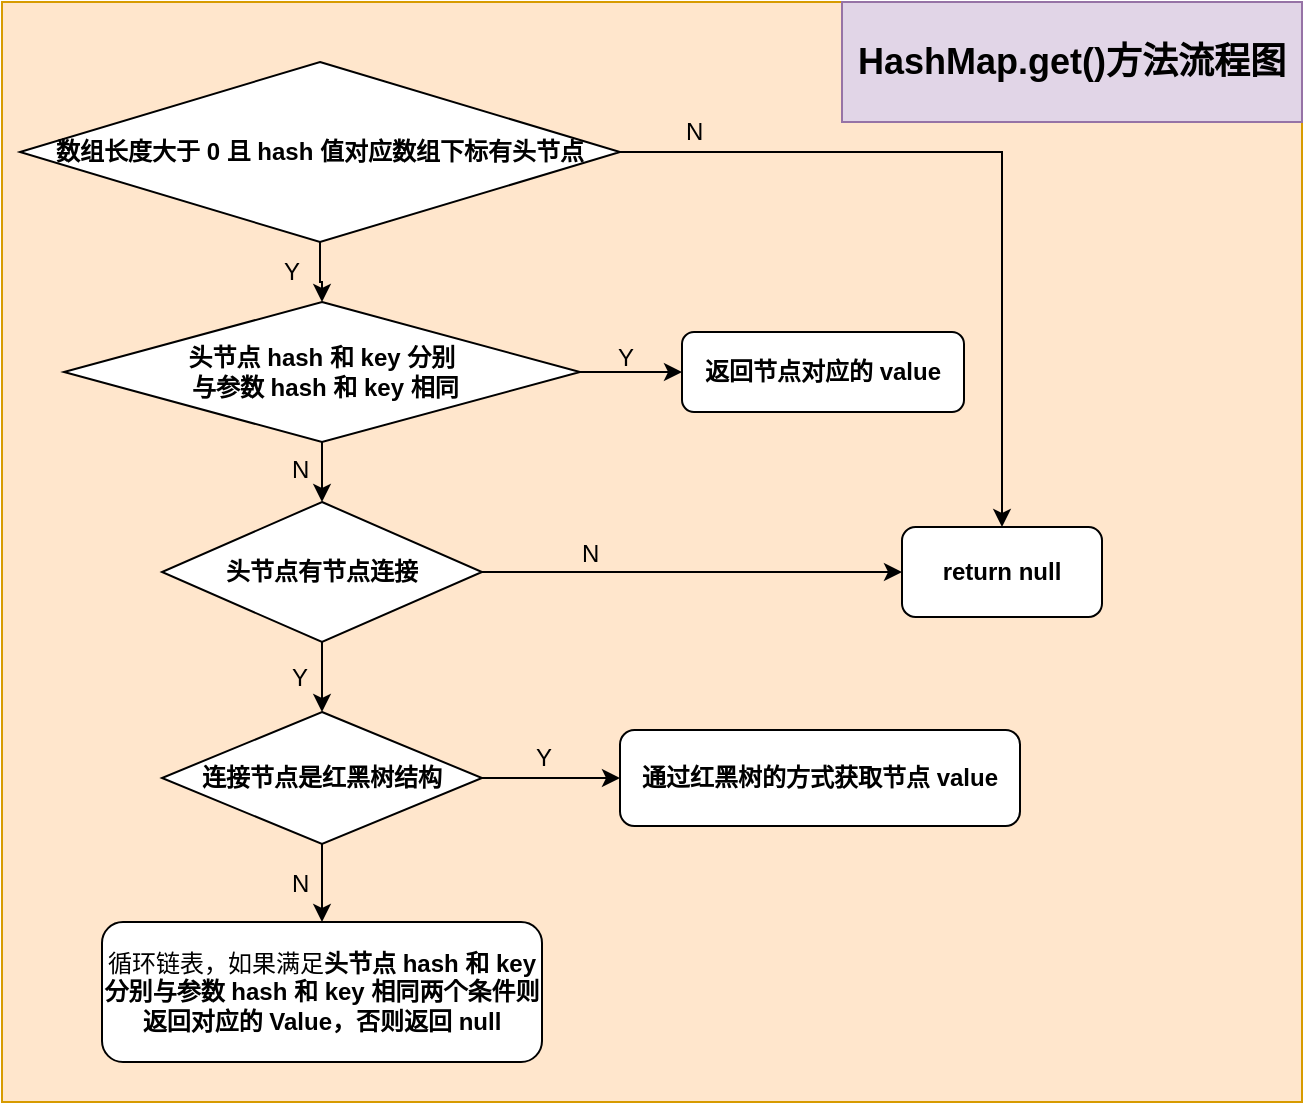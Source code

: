 <mxfile version="12.2.2" type="device" pages="1"><diagram id="rbrSOWPtYYSQfqJl2S77" name="第 1 页"><mxGraphModel dx="1185" dy="685" grid="1" gridSize="10" guides="1" tooltips="1" connect="1" arrows="1" fold="1" page="1" pageScale="1" pageWidth="827" pageHeight="1169" math="0" shadow="0"><root><mxCell id="0"/><mxCell id="1" parent="0"/><mxCell id="kuZqrTeuSv5uOGS9Prla-62" value="" style="rounded=0;whiteSpace=wrap;html=1;fillColor=#ffe6cc;strokeColor=#d79b00;" vertex="1" parent="1"><mxGeometry x="90" y="540" width="650" height="550" as="geometry"/></mxCell><mxCell id="kuZqrTeuSv5uOGS9Prla-48" style="edgeStyle=orthogonalEdgeStyle;rounded=0;orthogonalLoop=1;jettySize=auto;html=1;exitX=0.5;exitY=1;exitDx=0;exitDy=0;" edge="1" parent="1" source="kuZqrTeuSv5uOGS9Prla-2" target="kuZqrTeuSv5uOGS9Prla-12"><mxGeometry relative="1" as="geometry"/></mxCell><mxCell id="kuZqrTeuSv5uOGS9Prla-53" style="edgeStyle=orthogonalEdgeStyle;rounded=0;orthogonalLoop=1;jettySize=auto;html=1;exitX=1;exitY=0.5;exitDx=0;exitDy=0;" edge="1" parent="1" source="kuZqrTeuSv5uOGS9Prla-2" target="kuZqrTeuSv5uOGS9Prla-3"><mxGeometry relative="1" as="geometry"/></mxCell><mxCell id="kuZqrTeuSv5uOGS9Prla-2" value="数组长度大于 0 且&lt;span style=&quot;white-space: normal&quot;&gt;&amp;nbsp;&lt;/span&gt;hash 值对应数组下标有头节点&lt;span style=&quot;white-space: normal&quot;&gt;&lt;br&gt;&lt;/span&gt;" style="rhombus;whiteSpace=wrap;html=1;fontStyle=1" vertex="1" parent="1"><mxGeometry x="99" y="570" width="300" height="90" as="geometry"/></mxCell><mxCell id="kuZqrTeuSv5uOGS9Prla-3" value="return null" style="rounded=1;whiteSpace=wrap;html=1;fontStyle=1" vertex="1" parent="1"><mxGeometry x="540" y="802.5" width="100" height="45" as="geometry"/></mxCell><mxCell id="kuZqrTeuSv5uOGS9Prla-8" style="edgeStyle=orthogonalEdgeStyle;rounded=0;orthogonalLoop=1;jettySize=auto;html=1;exitX=0.5;exitY=1;exitDx=0;exitDy=0;fontStyle=1" edge="1" parent="1" target="kuZqrTeuSv5uOGS9Prla-6"><mxGeometry relative="1" as="geometry"><mxPoint x="250.529" y="429.471" as="sourcePoint"/></mxGeometry></mxCell><mxCell id="kuZqrTeuSv5uOGS9Prla-47" style="edgeStyle=orthogonalEdgeStyle;rounded=0;orthogonalLoop=1;jettySize=auto;html=1;exitX=1;exitY=0.5;exitDx=0;exitDy=0;" edge="1" parent="1" source="kuZqrTeuSv5uOGS9Prla-12" target="kuZqrTeuSv5uOGS9Prla-32"><mxGeometry relative="1" as="geometry"/></mxCell><mxCell id="kuZqrTeuSv5uOGS9Prla-49" style="edgeStyle=orthogonalEdgeStyle;rounded=0;orthogonalLoop=1;jettySize=auto;html=1;exitX=0.5;exitY=1;exitDx=0;exitDy=0;" edge="1" parent="1" source="kuZqrTeuSv5uOGS9Prla-12" target="kuZqrTeuSv5uOGS9Prla-13"><mxGeometry relative="1" as="geometry"/></mxCell><mxCell id="kuZqrTeuSv5uOGS9Prla-12" value="头节点 hash 和 key 分别&lt;br&gt;&amp;nbsp;与参数 hash 和 key 相同" style="rhombus;whiteSpace=wrap;html=1;fontStyle=1" vertex="1" parent="1"><mxGeometry x="121" y="690" width="258" height="70" as="geometry"/></mxCell><mxCell id="kuZqrTeuSv5uOGS9Prla-26" style="edgeStyle=orthogonalEdgeStyle;rounded=0;orthogonalLoop=1;jettySize=auto;html=1;exitX=0.5;exitY=1;exitDx=0;exitDy=0;fontStyle=1" edge="1" parent="1" source="kuZqrTeuSv5uOGS9Prla-13" target="kuZqrTeuSv5uOGS9Prla-20"><mxGeometry relative="1" as="geometry"/></mxCell><mxCell id="kuZqrTeuSv5uOGS9Prla-54" style="edgeStyle=orthogonalEdgeStyle;rounded=0;orthogonalLoop=1;jettySize=auto;html=1;exitX=1;exitY=0.5;exitDx=0;exitDy=0;" edge="1" parent="1" source="kuZqrTeuSv5uOGS9Prla-13" target="kuZqrTeuSv5uOGS9Prla-3"><mxGeometry relative="1" as="geometry"/></mxCell><mxCell id="kuZqrTeuSv5uOGS9Prla-13" value="头节点有节点连接" style="rhombus;whiteSpace=wrap;html=1;fontStyle=1" vertex="1" parent="1"><mxGeometry x="170" y="790" width="160" height="70" as="geometry"/></mxCell><mxCell id="kuZqrTeuSv5uOGS9Prla-38" style="edgeStyle=orthogonalEdgeStyle;rounded=0;orthogonalLoop=1;jettySize=auto;html=1;exitX=1;exitY=0.5;exitDx=0;exitDy=0;fontStyle=1" edge="1" parent="1" source="kuZqrTeuSv5uOGS9Prla-20" target="kuZqrTeuSv5uOGS9Prla-37"><mxGeometry relative="1" as="geometry"/></mxCell><mxCell id="kuZqrTeuSv5uOGS9Prla-55" style="edgeStyle=orthogonalEdgeStyle;rounded=0;orthogonalLoop=1;jettySize=auto;html=1;exitX=0.5;exitY=1;exitDx=0;exitDy=0;" edge="1" parent="1" source="kuZqrTeuSv5uOGS9Prla-20" target="kuZqrTeuSv5uOGS9Prla-52"><mxGeometry relative="1" as="geometry"/></mxCell><mxCell id="kuZqrTeuSv5uOGS9Prla-20" value="连接节点是红黑树结构" style="rhombus;whiteSpace=wrap;html=1;fontStyle=1" vertex="1" parent="1"><mxGeometry x="170" y="895" width="160" height="66" as="geometry"/></mxCell><mxCell id="kuZqrTeuSv5uOGS9Prla-32" value="返回节点对应的 value" style="rounded=1;whiteSpace=wrap;html=1;fontStyle=1" vertex="1" parent="1"><mxGeometry x="430" y="705" width="141" height="40" as="geometry"/></mxCell><mxCell id="kuZqrTeuSv5uOGS9Prla-37" value="通过红黑树的方式获取节点 value" style="rounded=1;whiteSpace=wrap;html=1;fontStyle=1" vertex="1" parent="1"><mxGeometry x="399" y="904" width="200" height="48" as="geometry"/></mxCell><mxCell id="kuZqrTeuSv5uOGS9Prla-50" value="Y" style="text;html=1;resizable=0;points=[];autosize=1;align=left;verticalAlign=top;spacingTop=-4;" vertex="1" parent="1"><mxGeometry x="229" y="665" width="20" height="20" as="geometry"/></mxCell><mxCell id="kuZqrTeuSv5uOGS9Prla-51" value="N" style="text;html=1;resizable=0;points=[];autosize=1;align=left;verticalAlign=top;spacingTop=-4;" vertex="1" parent="1"><mxGeometry x="430" y="595" width="20" height="20" as="geometry"/></mxCell><mxCell id="kuZqrTeuSv5uOGS9Prla-52" value="循环链表，如果满足&lt;span style=&quot;font-weight: 700&quot;&gt;头节点 hash 和 key 分别&lt;/span&gt;&lt;span style=&quot;font-weight: 700&quot;&gt;与参数 hash 和 key 相同&lt;/span&gt;&lt;span style=&quot;font-weight: 700&quot;&gt;两个条件则返回对应的 Value，否则返回 null&lt;/span&gt;" style="rounded=1;whiteSpace=wrap;html=1;" vertex="1" parent="1"><mxGeometry x="140" y="1000" width="220" height="70" as="geometry"/></mxCell><mxCell id="kuZqrTeuSv5uOGS9Prla-56" value="Y" style="text;html=1;resizable=0;points=[];autosize=1;align=left;verticalAlign=top;spacingTop=-4;" vertex="1" parent="1"><mxGeometry x="396" y="708" width="20" height="20" as="geometry"/></mxCell><mxCell id="kuZqrTeuSv5uOGS9Prla-57" value="N" style="text;html=1;resizable=0;points=[];autosize=1;align=left;verticalAlign=top;spacingTop=-4;" vertex="1" parent="1"><mxGeometry x="233" y="764" width="20" height="20" as="geometry"/></mxCell><mxCell id="kuZqrTeuSv5uOGS9Prla-58" value="Y" style="text;html=1;resizable=0;points=[];autosize=1;align=left;verticalAlign=top;spacingTop=-4;" vertex="1" parent="1"><mxGeometry x="354.5" y="908" width="20" height="20" as="geometry"/></mxCell><mxCell id="kuZqrTeuSv5uOGS9Prla-59" value="N" style="text;html=1;resizable=0;points=[];autosize=1;align=left;verticalAlign=top;spacingTop=-4;" vertex="1" parent="1"><mxGeometry x="233" y="970.5" width="20" height="20" as="geometry"/></mxCell><mxCell id="kuZqrTeuSv5uOGS9Prla-60" value="Y" style="text;html=1;resizable=0;points=[];autosize=1;align=left;verticalAlign=top;spacingTop=-4;" vertex="1" parent="1"><mxGeometry x="233" y="867.5" width="20" height="20" as="geometry"/></mxCell><mxCell id="kuZqrTeuSv5uOGS9Prla-61" value="N" style="text;html=1;resizable=0;points=[];autosize=1;align=left;verticalAlign=top;spacingTop=-4;" vertex="1" parent="1"><mxGeometry x="378" y="806" width="20" height="20" as="geometry"/></mxCell><mxCell id="kuZqrTeuSv5uOGS9Prla-63" value="&lt;b&gt;&lt;font style=&quot;font-size: 18px&quot;&gt;HashMap.get()方法流程图&lt;/font&gt;&lt;/b&gt;" style="rounded=0;whiteSpace=wrap;html=1;fillColor=#e1d5e7;strokeColor=#9673a6;" vertex="1" parent="1"><mxGeometry x="510" y="540" width="230" height="60" as="geometry"/></mxCell></root></mxGraphModel></diagram></mxfile>